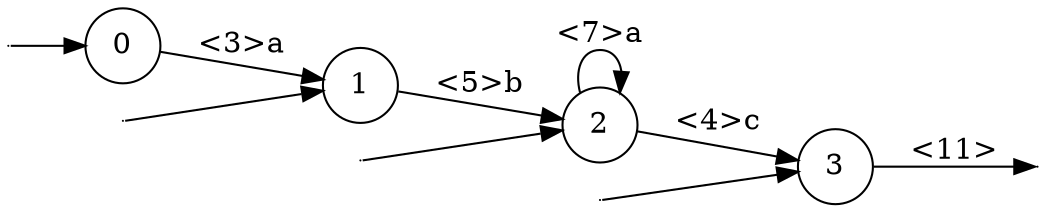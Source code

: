 digraph
{
  vcsn_context = "lal_char(abc)_z"
  rankdir = LR
  {
    node [shape = point, width = 0]
    I0
    I1
    I2
    I3
    F3
  }
  {
    node [shape = circle]
    0
    1
    2
    3
  }
  I0 -> 0
  I1 -> 1
  I2 -> 2
  I3 -> 3
  0 -> 1 [label = "<3>a"]
  1 -> 2 [label = "<5>b"]
  2 -> 2 [label = "<7>a"]
  2 -> 3 [label = "<4>c"]
  3 -> F3 [label = "<11>"]
}